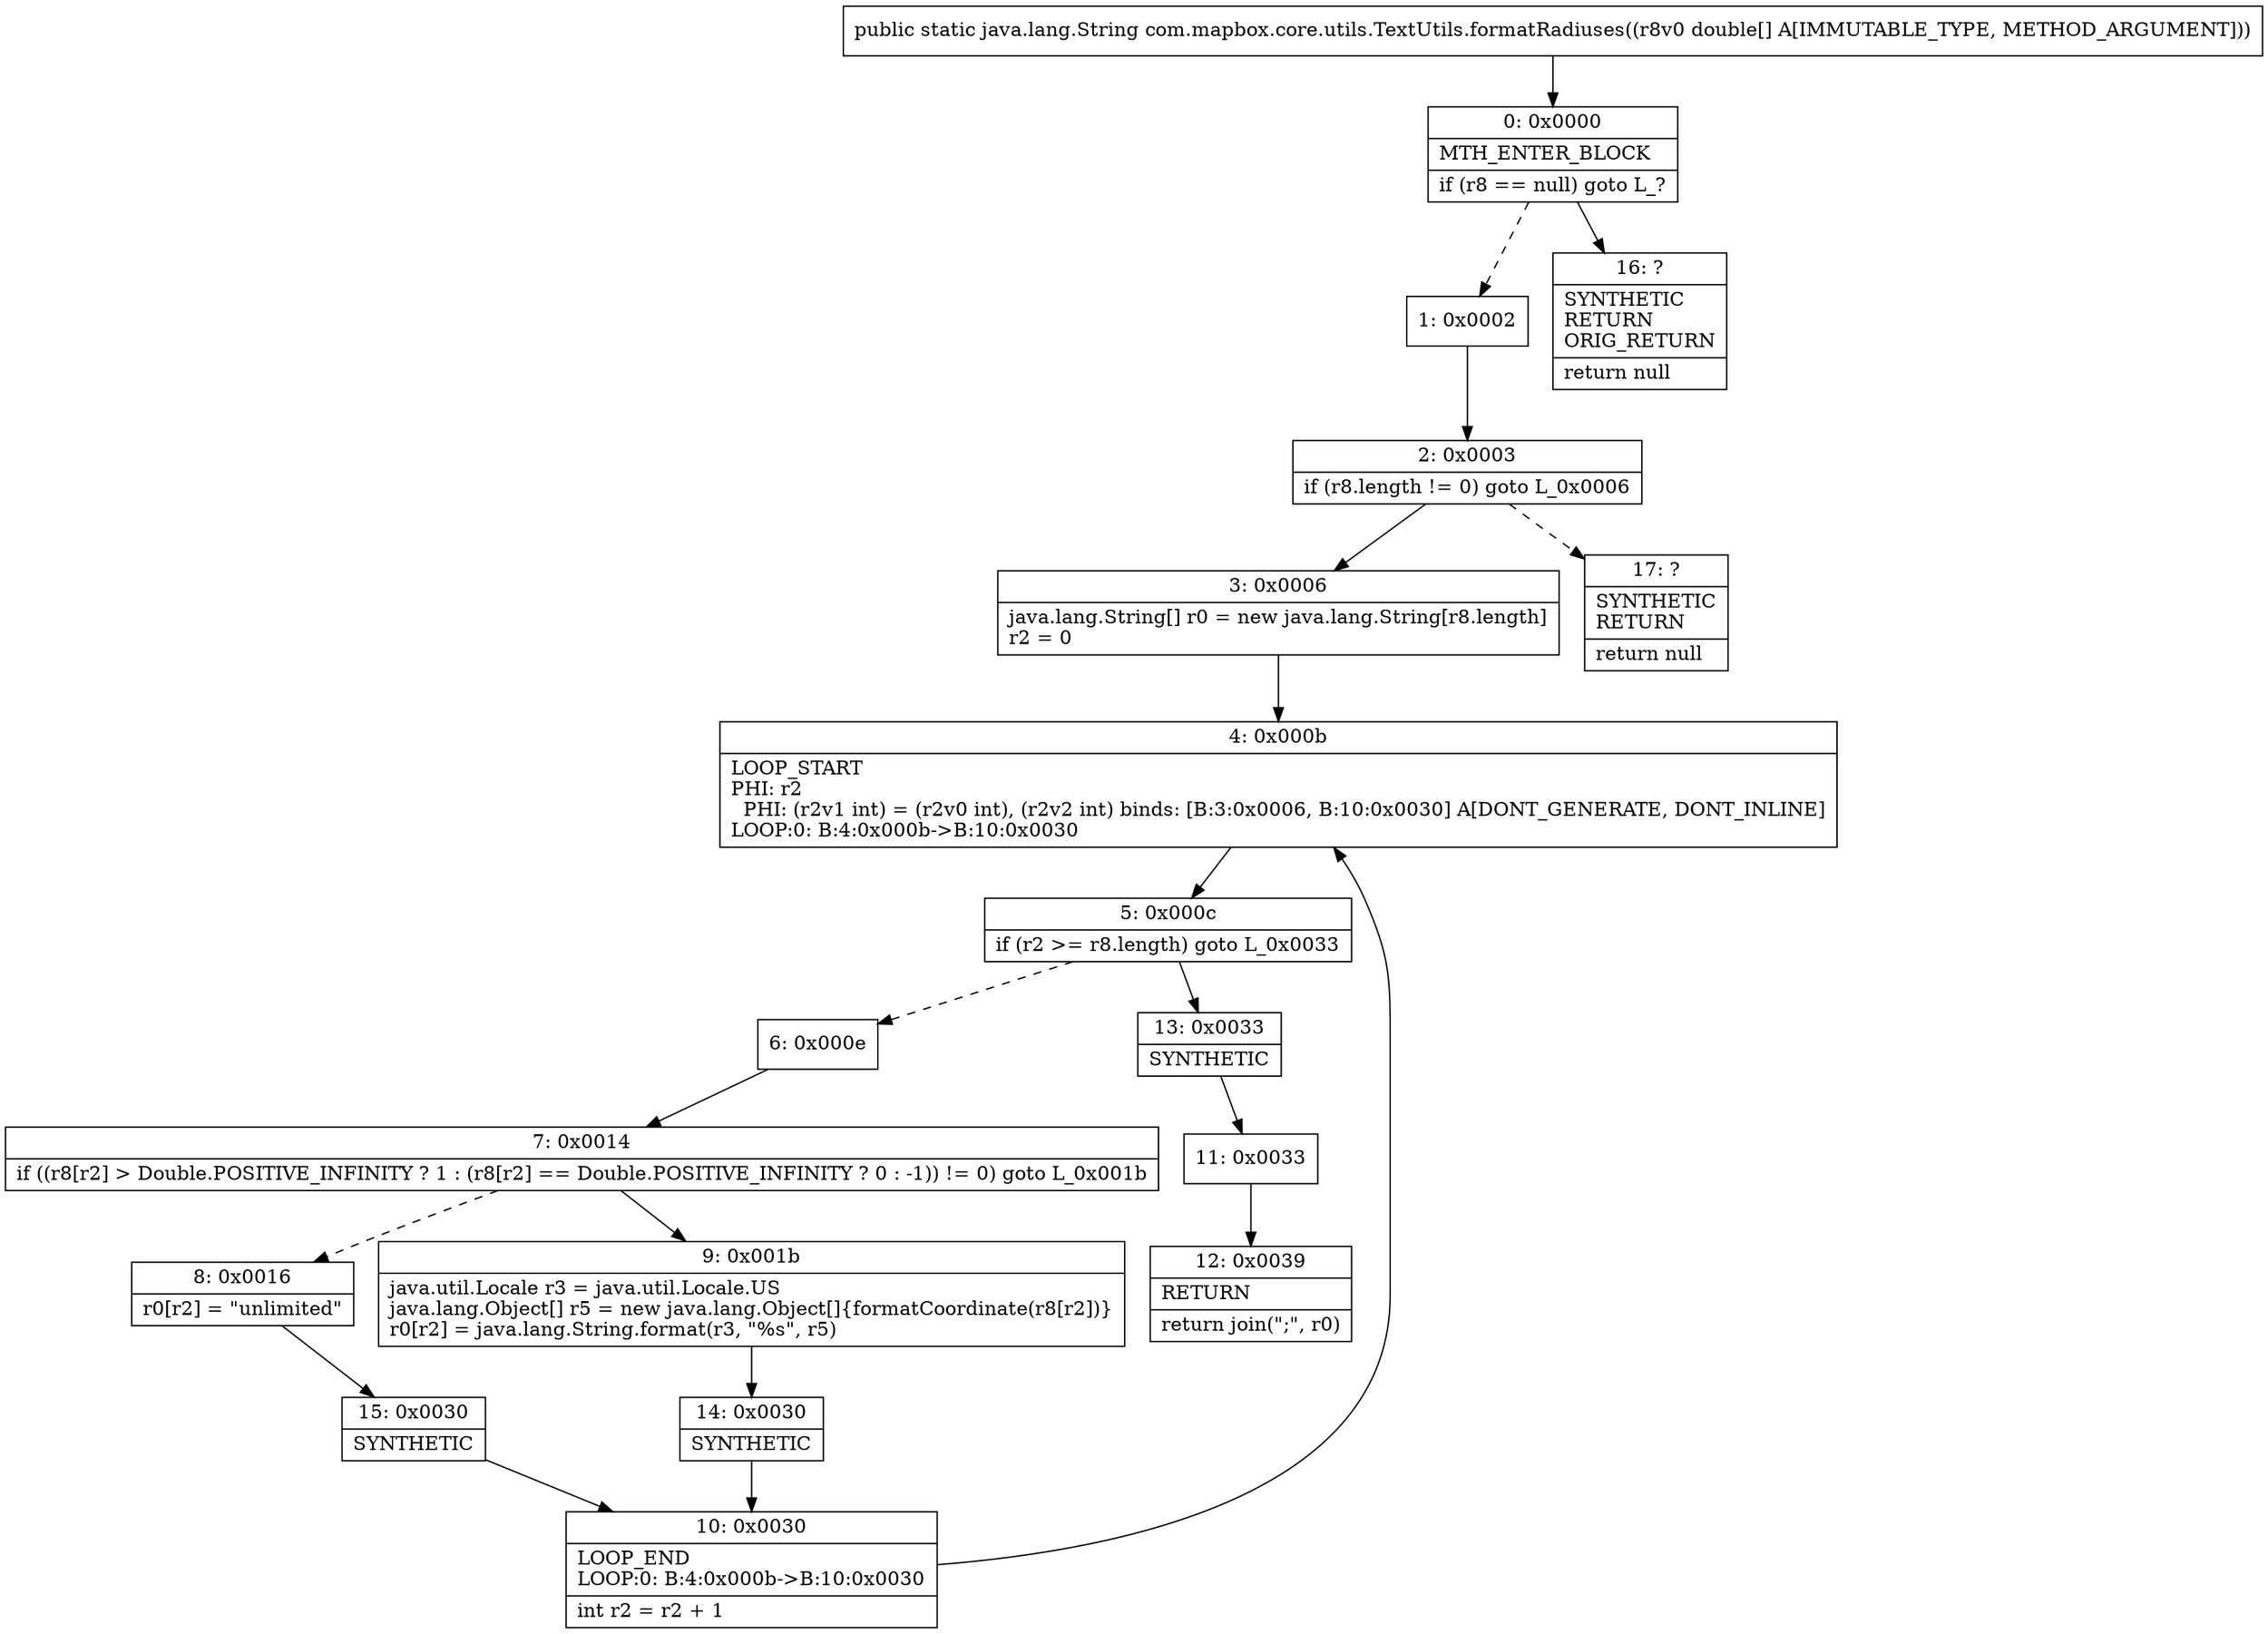 digraph "CFG forcom.mapbox.core.utils.TextUtils.formatRadiuses([D)Ljava\/lang\/String;" {
Node_0 [shape=record,label="{0\:\ 0x0000|MTH_ENTER_BLOCK\l|if (r8 == null) goto L_?\l}"];
Node_1 [shape=record,label="{1\:\ 0x0002}"];
Node_2 [shape=record,label="{2\:\ 0x0003|if (r8.length != 0) goto L_0x0006\l}"];
Node_3 [shape=record,label="{3\:\ 0x0006|java.lang.String[] r0 = new java.lang.String[r8.length]\lr2 = 0\l}"];
Node_4 [shape=record,label="{4\:\ 0x000b|LOOP_START\lPHI: r2 \l  PHI: (r2v1 int) = (r2v0 int), (r2v2 int) binds: [B:3:0x0006, B:10:0x0030] A[DONT_GENERATE, DONT_INLINE]\lLOOP:0: B:4:0x000b\-\>B:10:0x0030\l}"];
Node_5 [shape=record,label="{5\:\ 0x000c|if (r2 \>= r8.length) goto L_0x0033\l}"];
Node_6 [shape=record,label="{6\:\ 0x000e}"];
Node_7 [shape=record,label="{7\:\ 0x0014|if ((r8[r2] \> Double.POSITIVE_INFINITY ? 1 : (r8[r2] == Double.POSITIVE_INFINITY ? 0 : \-1)) != 0) goto L_0x001b\l}"];
Node_8 [shape=record,label="{8\:\ 0x0016|r0[r2] = \"unlimited\"\l}"];
Node_9 [shape=record,label="{9\:\ 0x001b|java.util.Locale r3 = java.util.Locale.US\ljava.lang.Object[] r5 = new java.lang.Object[]\{formatCoordinate(r8[r2])\}\lr0[r2] = java.lang.String.format(r3, \"%s\", r5)\l}"];
Node_10 [shape=record,label="{10\:\ 0x0030|LOOP_END\lLOOP:0: B:4:0x000b\-\>B:10:0x0030\l|int r2 = r2 + 1\l}"];
Node_11 [shape=record,label="{11\:\ 0x0033}"];
Node_12 [shape=record,label="{12\:\ 0x0039|RETURN\l|return join(\";\", r0)\l}"];
Node_13 [shape=record,label="{13\:\ 0x0033|SYNTHETIC\l}"];
Node_14 [shape=record,label="{14\:\ 0x0030|SYNTHETIC\l}"];
Node_15 [shape=record,label="{15\:\ 0x0030|SYNTHETIC\l}"];
Node_16 [shape=record,label="{16\:\ ?|SYNTHETIC\lRETURN\lORIG_RETURN\l|return null\l}"];
Node_17 [shape=record,label="{17\:\ ?|SYNTHETIC\lRETURN\l|return null\l}"];
MethodNode[shape=record,label="{public static java.lang.String com.mapbox.core.utils.TextUtils.formatRadiuses((r8v0 double[] A[IMMUTABLE_TYPE, METHOD_ARGUMENT])) }"];
MethodNode -> Node_0;
Node_0 -> Node_1[style=dashed];
Node_0 -> Node_16;
Node_1 -> Node_2;
Node_2 -> Node_3;
Node_2 -> Node_17[style=dashed];
Node_3 -> Node_4;
Node_4 -> Node_5;
Node_5 -> Node_6[style=dashed];
Node_5 -> Node_13;
Node_6 -> Node_7;
Node_7 -> Node_8[style=dashed];
Node_7 -> Node_9;
Node_8 -> Node_15;
Node_9 -> Node_14;
Node_10 -> Node_4;
Node_11 -> Node_12;
Node_13 -> Node_11;
Node_14 -> Node_10;
Node_15 -> Node_10;
}


